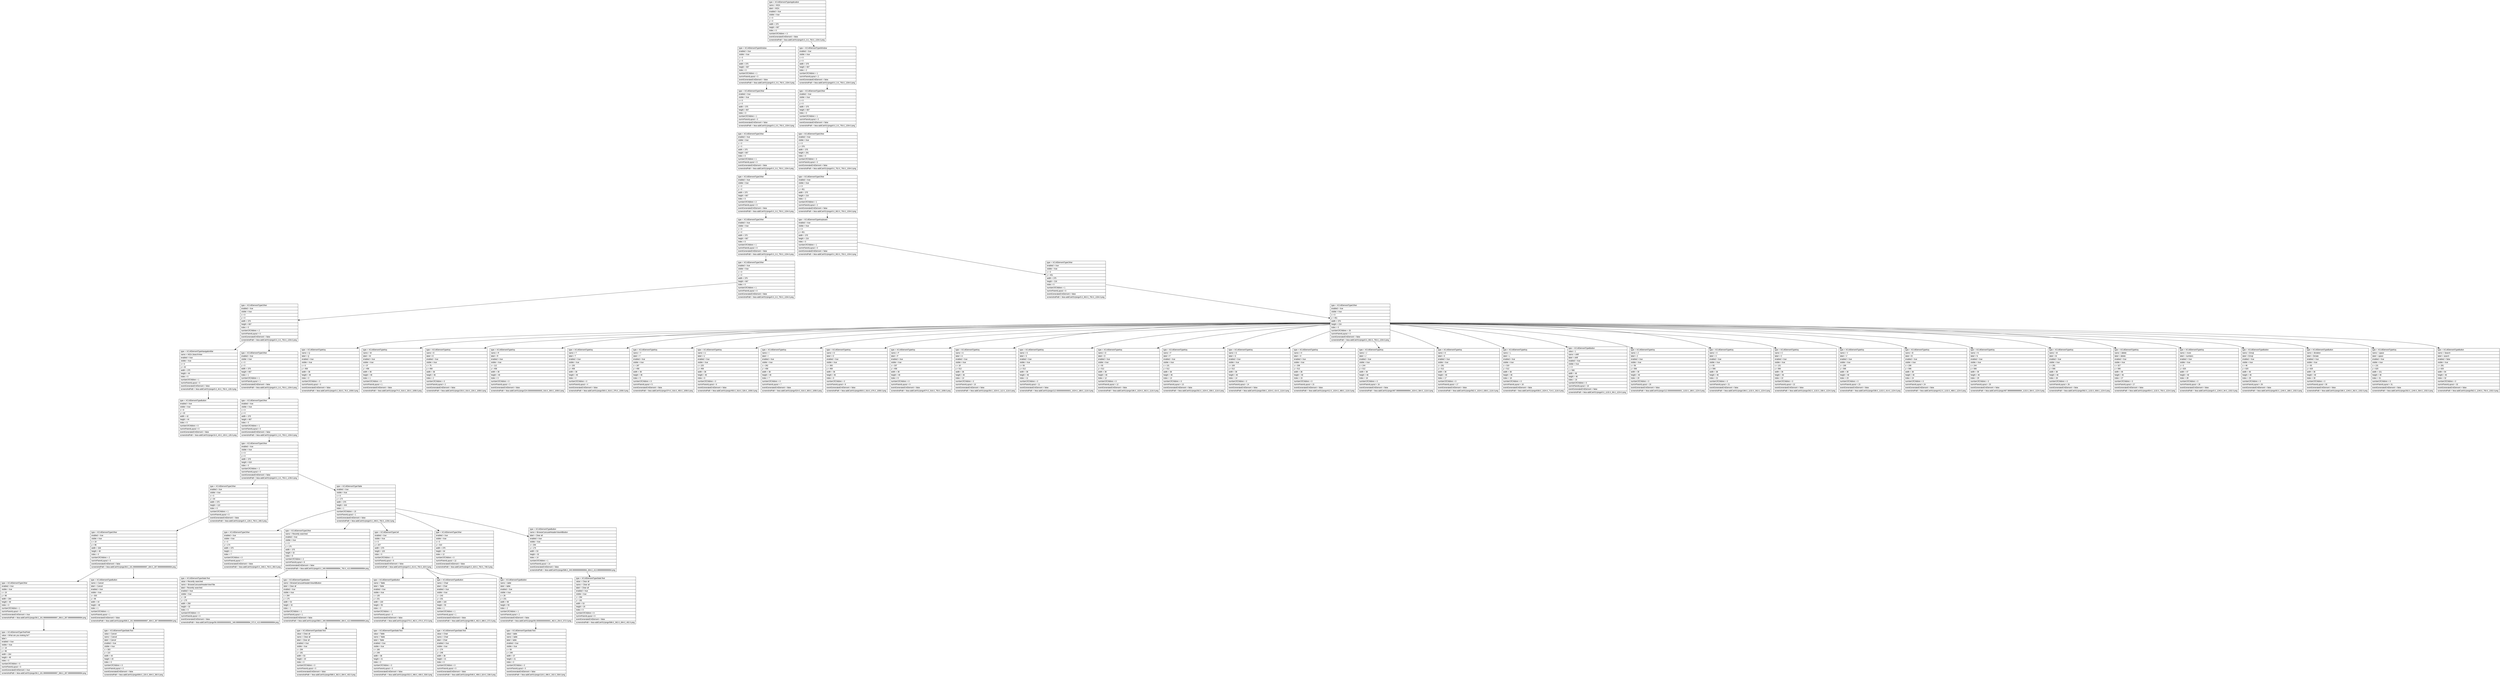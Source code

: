 digraph Layout {

	node [shape=record fontname=Arial];

	0	[label="{type = XCUIElementTypeApplication\l|name = IKEA\l|label = IKEA\l|enabled = true\l|visible = true\l|x = 0\l|y = 0\l|width = 375\l|height = 667\l|index = 0\l|numberOfChildren = 3\l|eventGeneratedOnElement = false \l|screenshotPath = ikea-addCart/S1/pngs/0.0_0.0_750.0_1334.0.png\l}"]
	1	[label="{type = XCUIElementTypeWindow\l|enabled = true\l|visible = true\l|x = 0\l|y = 0\l|width = 375\l|height = 667\l|index = 0\l|numberOfChildren = 1\l|numInParentLayout = 0\l|eventGeneratedOnElement = false \l|screenshotPath = ikea-addCart/S1/pngs/0.0_0.0_750.0_1334.0.png\l}"]
	2	[label="{type = XCUIElementTypeWindow\l|enabled = true\l|visible = true\l|x = 0\l|y = 0\l|width = 375\l|height = 667\l|index = 2\l|numberOfChildren = 1\l|numInParentLayout = 2\l|eventGeneratedOnElement = false \l|screenshotPath = ikea-addCart/S1/pngs/0.0_0.0_750.0_1334.0.png\l}"]
	3	[label="{type = XCUIElementTypeOther\l|enabled = true\l|visible = true\l|x = 0\l|y = 0\l|width = 375\l|height = 667\l|index = 0\l|numberOfChildren = 1\l|numInParentLayout = 0\l|eventGeneratedOnElement = false \l|screenshotPath = ikea-addCart/S1/pngs/0.0_0.0_750.0_1334.0.png\l}"]
	4	[label="{type = XCUIElementTypeOther\l|enabled = true\l|visible = true\l|x = 0\l|y = 0\l|width = 375\l|height = 667\l|index = 0\l|numberOfChildren = 1\l|numInParentLayout = 0\l|eventGeneratedOnElement = false \l|screenshotPath = ikea-addCart/S1/pngs/0.0_0.0_750.0_1334.0.png\l}"]
	5	[label="{type = XCUIElementTypeOther\l|enabled = true\l|visible = true\l|x = 0\l|y = 0\l|width = 375\l|height = 667\l|index = 0\l|numberOfChildren = 1\l|numInParentLayout = 0\l|eventGeneratedOnElement = false \l|screenshotPath = ikea-addCart/S1/pngs/0.0_0.0_750.0_1334.0.png\l}"]
	6	[label="{type = XCUIElementTypeOther\l|enabled = true\l|visible = true\l|x = 0\l|y = 376\l|width = 375\l|height = 291\l|index = 0\l|numberOfChildren = 3\l|numInParentLayout = 0\l|eventGeneratedOnElement = false \l|screenshotPath = ikea-addCart/S1/pngs/0.0_752.0_750.0_1334.0.png\l}"]
	7	[label="{type = XCUIElementTypeOther\l|enabled = true\l|visible = true\l|x = 0\l|y = 0\l|width = 375\l|height = 667\l|index = 0\l|numberOfChildren = 2\l|numInParentLayout = 0\l|eventGeneratedOnElement = false \l|screenshotPath = ikea-addCart/S1/pngs/0.0_0.0_750.0_1334.0.png\l}"]
	8	[label="{type = XCUIElementTypeOther\l|enabled = true\l|visible = true\l|x = 0\l|y = 451\l|width = 375\l|height = 216\l|index = 2\l|numberOfChildren = 1\l|numInParentLayout = 2\l|eventGeneratedOnElement = false \l|screenshotPath = ikea-addCart/S1/pngs/0.0_902.0_750.0_1334.0.png\l}"]
	9	[label="{type = XCUIElementTypeOther\l|enabled = true\l|visible = true\l|x = 0\l|y = 0\l|width = 375\l|height = 667\l|index = 0\l|numberOfChildren = 1\l|numInParentLayout = 0\l|eventGeneratedOnElement = false \l|screenshotPath = ikea-addCart/S1/pngs/0.0_0.0_750.0_1334.0.png\l}"]
	10	[label="{type = XCUIElementTypeKeyboard\l|enabled = true\l|visible = true\l|x = 0\l|y = 451\l|width = 375\l|height = 216\l|index = 0\l|numberOfChildren = 1\l|numInParentLayout = 0\l|eventGeneratedOnElement = false \l|screenshotPath = ikea-addCart/S1/pngs/0.0_902.0_750.0_1334.0.png\l}"]
	11	[label="{type = XCUIElementTypeOther\l|enabled = true\l|visible = true\l|x = 0\l|y = 0\l|width = 375\l|height = 667\l|index = 0\l|numberOfChildren = 1\l|numInParentLayout = 0\l|eventGeneratedOnElement = false \l|screenshotPath = ikea-addCart/S1/pngs/0.0_0.0_750.0_1334.0.png\l}"]
	12	[label="{type = XCUIElementTypeOther\l|enabled = true\l|visible = true\l|x = 0\l|y = 451\l|width = 375\l|height = 216\l|index = 0\l|numberOfChildren = 1\l|numInParentLayout = 0\l|eventGeneratedOnElement = false \l|screenshotPath = ikea-addCart/S1/pngs/0.0_902.0_750.0_1334.0.png\l}"]
	13	[label="{type = XCUIElementTypeOther\l|enabled = true\l|visible = true\l|x = 0\l|y = 0\l|width = 375\l|height = 667\l|index = 0\l|numberOfChildren = 2\l|numInParentLayout = 0\l|eventGeneratedOnElement = false \l|screenshotPath = ikea-addCart/S1/pngs/0.0_0.0_750.0_1334.0.png\l}"]
	14	[label="{type = XCUIElementTypeOther\l|enabled = true\l|visible = true\l|x = 0\l|y = 451\l|width = 375\l|height = 216\l|index = 0\l|numberOfChildren = 33\l|numInParentLayout = 0\l|eventGeneratedOnElement = false \l|screenshotPath = ikea-addCart/S1/pngs/0.0_902.0_750.0_1334.0.png\l}"]
	15	[label="{type = XCUIElementTypeNavigationBar\l|name = IKEA.SearchView\l|enabled = true\l|visible = true\l|x = 0\l|y = 20\l|width = 375\l|height = 44\l|index = 0\l|numberOfChildren = 1\l|numInParentLayout = 0\l|eventGeneratedOnElement = false \l|screenshotPath = ikea-addCart/S1/pngs/0.0_40.0_750.0_128.0.png\l}"]
	16	[label="{type = XCUIElementTypeOther\l|enabled = true\l|visible = true\l|x = 0\l|y = 0\l|width = 375\l|height = 667\l|index = 1\l|numberOfChildren = 1\l|numInParentLayout = 1\l|eventGeneratedOnElement = false \l|screenshotPath = ikea-addCart/S1/pngs/0.0_0.0_750.0_1334.0.png\l}"]
	17	[label="{type = XCUIElementTypeKey\l|name = Q\l|label = Q\l|enabled = true\l|visible = true\l|x = 0\l|y = 458\l|width = 38\l|height = 46\l|index = 0\l|numberOfChildren = 0\l|numInParentLayout = 0\l|eventGeneratedOnElement = false \l|screenshotPath = ikea-addCart/S1/pngs/0.0_916.0_76.0_1008.0.png\l}"]
	18	[label="{type = XCUIElementTypeKey\l|name = W\l|label = W\l|enabled = true\l|visible = true\l|x = 37\l|y = 458\l|width = 38\l|height = 46\l|index = 1\l|numberOfChildren = 0\l|numInParentLayout = 1\l|eventGeneratedOnElement = false \l|screenshotPath = ikea-addCart/S1/pngs/74.0_916.0_150.0_1008.0.png\l}"]
	19	[label="{type = XCUIElementTypeKey\l|name = E\l|label = E\l|enabled = true\l|visible = true\l|x = 75\l|y = 458\l|width = 38\l|height = 46\l|index = 2\l|numberOfChildren = 0\l|numInParentLayout = 2\l|eventGeneratedOnElement = false \l|screenshotPath = ikea-addCart/S1/pngs/150.0_916.0_226.0_1008.0.png\l}"]
	20	[label="{type = XCUIElementTypeKey\l|name = R\l|label = R\l|enabled = true\l|visible = true\l|x = 112\l|y = 458\l|width = 38\l|height = 46\l|index = 3\l|numberOfChildren = 0\l|numInParentLayout = 3\l|eventGeneratedOnElement = false \l|screenshotPath = ikea-addCart/S1/pngs/224.00000000000003_916.0_300.0_1008.0.png\l}"]
	21	[label="{type = XCUIElementTypeKey\l|name = T\l|label = T\l|enabled = true\l|visible = true\l|x = 150\l|y = 458\l|width = 38\l|height = 46\l|index = 4\l|numberOfChildren = 0\l|numInParentLayout = 4\l|eventGeneratedOnElement = false \l|screenshotPath = ikea-addCart/S1/pngs/300.0_916.0_376.0_1008.0.png\l}"]
	22	[label="{type = XCUIElementTypeKey\l|name = Y\l|label = Y\l|enabled = true\l|visible = true\l|x = 187\l|y = 458\l|width = 38\l|height = 46\l|index = 5\l|numberOfChildren = 0\l|numInParentLayout = 5\l|eventGeneratedOnElement = false \l|screenshotPath = ikea-addCart/S1/pngs/374.0_916.0_450.0_1008.0.png\l}"]
	23	[label="{type = XCUIElementTypeKey\l|name = U\l|label = U\l|enabled = true\l|visible = true\l|x = 225\l|y = 458\l|width = 38\l|height = 46\l|index = 6\l|numberOfChildren = 0\l|numInParentLayout = 6\l|eventGeneratedOnElement = false \l|screenshotPath = ikea-addCart/S1/pngs/450.0_916.0_526.0_1008.0.png\l}"]
	24	[label="{type = XCUIElementTypeKey\l|name = I\l|label = I\l|enabled = true\l|visible = true\l|x = 262\l|y = 458\l|width = 38\l|height = 46\l|index = 7\l|numberOfChildren = 0\l|numInParentLayout = 7\l|eventGeneratedOnElement = false \l|screenshotPath = ikea-addCart/S1/pngs/524.0_916.0_600.0_1008.0.png\l}"]
	25	[label="{type = XCUIElementTypeKey\l|name = O\l|label = O\l|enabled = true\l|visible = true\l|x = 300\l|y = 458\l|width = 38\l|height = 46\l|index = 8\l|numberOfChildren = 0\l|numInParentLayout = 8\l|eventGeneratedOnElement = false \l|screenshotPath = ikea-addCart/S1/pngs/600.0_916.0_676.0_1008.0.png\l}"]
	26	[label="{type = XCUIElementTypeKey\l|name = P\l|label = P\l|enabled = true\l|visible = true\l|x = 337\l|y = 458\l|width = 38\l|height = 46\l|index = 9\l|numberOfChildren = 0\l|numInParentLayout = 9\l|eventGeneratedOnElement = false \l|screenshotPath = ikea-addCart/S1/pngs/674.0_916.0_750.0_1008.0.png\l}"]
	27	[label="{type = XCUIElementTypeKey\l|name = A\l|label = A\l|enabled = true\l|visible = true\l|x = 18\l|y = 512\l|width = 38\l|height = 46\l|index = 10\l|numberOfChildren = 0\l|numInParentLayout = 10\l|eventGeneratedOnElement = false \l|screenshotPath = ikea-addCart/S1/pngs/36.0_1024.0_112.0_1116.0.png\l}"]
	28	[label="{type = XCUIElementTypeKey\l|name = S\l|label = S\l|enabled = true\l|visible = true\l|x = 56\l|y = 512\l|width = 38\l|height = 46\l|index = 11\l|numberOfChildren = 0\l|numInParentLayout = 11\l|eventGeneratedOnElement = false \l|screenshotPath = ikea-addCart/S1/pngs/112.00000000000001_1024.0_188.0_1116.0.png\l}"]
	29	[label="{type = XCUIElementTypeKey\l|name = D\l|label = D\l|enabled = true\l|visible = true\l|x = 93\l|y = 512\l|width = 38\l|height = 46\l|index = 12\l|numberOfChildren = 0\l|numInParentLayout = 12\l|eventGeneratedOnElement = false \l|screenshotPath = ikea-addCart/S1/pngs/186.0_1024.0_262.0_1116.0.png\l}"]
	30	[label="{type = XCUIElementTypeKey\l|name = F\l|label = F\l|enabled = true\l|visible = true\l|x = 131\l|y = 512\l|width = 38\l|height = 46\l|index = 13\l|numberOfChildren = 0\l|numInParentLayout = 13\l|eventGeneratedOnElement = false \l|screenshotPath = ikea-addCart/S1/pngs/262.0_1024.0_338.0_1116.0.png\l}"]
	31	[label="{type = XCUIElementTypeKey\l|name = G\l|label = G\l|enabled = true\l|visible = true\l|x = 169\l|y = 512\l|width = 38\l|height = 46\l|index = 14\l|numberOfChildren = 0\l|numInParentLayout = 14\l|eventGeneratedOnElement = false \l|screenshotPath = ikea-addCart/S1/pngs/338.0_1024.0_414.0_1116.0.png\l}"]
	32	[label="{type = XCUIElementTypeKey\l|name = H\l|label = H\l|enabled = true\l|visible = true\l|x = 206\l|y = 512\l|width = 38\l|height = 46\l|index = 15\l|numberOfChildren = 0\l|numInParentLayout = 15\l|eventGeneratedOnElement = false \l|screenshotPath = ikea-addCart/S1/pngs/412.0_1024.0_488.0_1116.0.png\l}"]
	33	[label="{type = XCUIElementTypeKey\l|name = J\l|label = J\l|enabled = true\l|visible = true\l|x = 244\l|y = 512\l|width = 38\l|height = 46\l|index = 16\l|numberOfChildren = 0\l|numInParentLayout = 16\l|eventGeneratedOnElement = false \l|screenshotPath = ikea-addCart/S1/pngs/487.99999999999994_1024.0_564.0_1116.0.png\l}"]
	34	[label="{type = XCUIElementTypeKey\l|name = K\l|label = K\l|enabled = true\l|visible = true\l|x = 281\l|y = 512\l|width = 38\l|height = 46\l|index = 17\l|numberOfChildren = 0\l|numInParentLayout = 17\l|eventGeneratedOnElement = false \l|screenshotPath = ikea-addCart/S1/pngs/562.0_1024.0_638.0_1116.0.png\l}"]
	35	[label="{type = XCUIElementTypeKey\l|name = L\l|label = L\l|enabled = true\l|visible = true\l|x = 319\l|y = 512\l|width = 38\l|height = 46\l|index = 18\l|numberOfChildren = 0\l|numInParentLayout = 18\l|eventGeneratedOnElement = false \l|screenshotPath = ikea-addCart/S1/pngs/638.0_1024.0_714.0_1116.0.png\l}"]
	36	[label="{type = XCUIElementTypeButton\l|value = 1\l|name = shift\l|label = shift\l|enabled = true\l|visible = true\l|x = 0\l|y = 566\l|width = 48\l|height = 46\l|index = 19\l|numberOfChildren = 0\l|numInParentLayout = 19\l|eventGeneratedOnElement = false \l|screenshotPath = ikea-addCart/S1/pngs/0.0_1132.0_96.0_1224.0.png\l}"]
	37	[label="{type = XCUIElementTypeKey\l|name = Z\l|label = Z\l|enabled = true\l|visible = true\l|x = 56\l|y = 566\l|width = 38\l|height = 46\l|index = 20\l|numberOfChildren = 0\l|numInParentLayout = 20\l|eventGeneratedOnElement = false \l|screenshotPath = ikea-addCart/S1/pngs/112.00000000000001_1132.0_188.0_1224.0.png\l}"]
	38	[label="{type = XCUIElementTypeKey\l|name = X\l|label = X\l|enabled = true\l|visible = true\l|x = 93\l|y = 566\l|width = 38\l|height = 46\l|index = 21\l|numberOfChildren = 0\l|numInParentLayout = 21\l|eventGeneratedOnElement = false \l|screenshotPath = ikea-addCart/S1/pngs/186.0_1132.0_262.0_1224.0.png\l}"]
	39	[label="{type = XCUIElementTypeKey\l|name = C\l|label = C\l|enabled = true\l|visible = true\l|x = 131\l|y = 566\l|width = 38\l|height = 46\l|index = 22\l|numberOfChildren = 0\l|numInParentLayout = 22\l|eventGeneratedOnElement = false \l|screenshotPath = ikea-addCart/S1/pngs/262.0_1132.0_338.0_1224.0.png\l}"]
	40	[label="{type = XCUIElementTypeKey\l|name = V\l|label = V\l|enabled = true\l|visible = true\l|x = 169\l|y = 566\l|width = 38\l|height = 46\l|index = 23\l|numberOfChildren = 0\l|numInParentLayout = 23\l|eventGeneratedOnElement = false \l|screenshotPath = ikea-addCart/S1/pngs/338.0_1132.0_414.0_1224.0.png\l}"]
	41	[label="{type = XCUIElementTypeKey\l|name = B\l|label = B\l|enabled = true\l|visible = true\l|x = 206\l|y = 566\l|width = 38\l|height = 46\l|index = 24\l|numberOfChildren = 0\l|numInParentLayout = 24\l|eventGeneratedOnElement = false \l|screenshotPath = ikea-addCart/S1/pngs/412.0_1132.0_488.0_1224.0.png\l}"]
	42	[label="{type = XCUIElementTypeKey\l|name = N\l|label = N\l|enabled = true\l|visible = true\l|x = 244\l|y = 566\l|width = 38\l|height = 46\l|index = 25\l|numberOfChildren = 0\l|numInParentLayout = 25\l|eventGeneratedOnElement = false \l|screenshotPath = ikea-addCart/S1/pngs/487.99999999999994_1132.0_564.0_1224.0.png\l}"]
	43	[label="{type = XCUIElementTypeKey\l|name = M\l|label = M\l|enabled = true\l|visible = true\l|x = 281\l|y = 566\l|width = 38\l|height = 46\l|index = 26\l|numberOfChildren = 0\l|numInParentLayout = 26\l|eventGeneratedOnElement = false \l|screenshotPath = ikea-addCart/S1/pngs/562.0_1132.0_638.0_1224.0.png\l}"]
	44	[label="{type = XCUIElementTypeKey\l|name = delete\l|label = delete\l|enabled = true\l|visible = true\l|x = 327\l|y = 566\l|width = 48\l|height = 46\l|index = 27\l|numberOfChildren = 0\l|numInParentLayout = 27\l|eventGeneratedOnElement = false \l|screenshotPath = ikea-addCart/S1/pngs/654.0_1132.0_750.0_1224.0.png\l}"]
	45	[label="{type = XCUIElementTypeKey\l|name = more\l|label = numbers\l|enabled = true\l|visible = true\l|x = 0\l|y = 620\l|width = 47\l|height = 46\l|index = 28\l|numberOfChildren = 0\l|numInParentLayout = 28\l|eventGeneratedOnElement = false \l|screenshotPath = ikea-addCart/S1/pngs/0.0_1240.0_94.0_1332.0.png\l}"]
	46	[label="{type = XCUIElementTypeButton\l|name = Emoji\l|label = Emoji\l|enabled = true\l|visible = true\l|x = 46\l|y = 620\l|width = 48\l|height = 46\l|index = 29\l|numberOfChildren = 0\l|numInParentLayout = 29\l|eventGeneratedOnElement = false \l|screenshotPath = ikea-addCart/S1/pngs/92.0_1240.0_188.0_1332.0.png\l}"]
	47	[label="{type = XCUIElementTypeButton\l|name = dictation\l|label = Dictate\l|enabled = true\l|visible = true\l|x = 93\l|y = 620\l|width = 38\l|height = 46\l|index = 30\l|numberOfChildren = 0\l|numInParentLayout = 30\l|eventGeneratedOnElement = false \l|screenshotPath = ikea-addCart/S1/pngs/186.0_1240.0_262.0_1332.0.png\l}"]
	48	[label="{type = XCUIElementTypeKey\l|name = space\l|label = space\l|enabled = true\l|visible = true\l|x = 131\l|y = 620\l|width = 151\l|height = 46\l|index = 31\l|numberOfChildren = 0\l|numInParentLayout = 31\l|eventGeneratedOnElement = false \l|screenshotPath = ikea-addCart/S1/pngs/262.0_1240.0_564.0_1332.0.png\l}"]
	49	[label="{type = XCUIElementTypeButton\l|name = Search\l|label = search\l|enabled = false\l|visible = true\l|x = 281\l|y = 620\l|width = 94\l|height = 46\l|index = 32\l|numberOfChildren = 0\l|numInParentLayout = 32\l|eventGeneratedOnElement = false \l|screenshotPath = ikea-addCart/S1/pngs/562.0_1240.0_750.0_1332.0.png\l}"]
	50	[label="{type = XCUIElementTypeButton\l|enabled = true\l|visible = true\l|x = 8\l|y = 20\l|width = 42\l|height = 44\l|index = 0\l|numberOfChildren = 0\l|numInParentLayout = 0\l|eventGeneratedOnElement = false \l|screenshotPath = ikea-addCart/S1/pngs/16.0_40.0_100.0_128.0.png\l}"]
	51	[label="{type = XCUIElementTypeOther\l|enabled = true\l|visible = true\l|x = 0\l|y = 0\l|width = 375\l|height = 667\l|index = 0\l|numberOfChildren = 1\l|numInParentLayout = 0\l|eventGeneratedOnElement = false \l|screenshotPath = ikea-addCart/S1/pngs/0.0_0.0_750.0_1334.0.png\l}"]
	52	[label="{type = XCUIElementTypeOther\l|enabled = true\l|visible = true\l|x = 0\l|y = 0\l|width = 375\l|height = 618\l|index = 0\l|numberOfChildren = 2\l|numInParentLayout = 0\l|eventGeneratedOnElement = false \l|screenshotPath = ikea-addCart/S1/pngs/0.0_0.0_750.0_1236.0.png\l}"]
	53	[label="{type = XCUIElementTypeOther\l|enabled = true\l|visible = true\l|x = 0\l|y = 64\l|width = 375\l|height = 110\l|index = 0\l|numberOfChildren = 1\l|numInParentLayout = 0\l|eventGeneratedOnElement = false \l|screenshotPath = ikea-addCart/S1/pngs/0.0_128.0_750.0_348.0.png\l}"]
	54	[label="{type = XCUIElementTypeTable\l|enabled = true\l|visible = true\l|x = 0\l|y = 174\l|width = 375\l|height = 444\l|index = 1\l|numberOfChildren = 15\l|numInParentLayout = 1\l|eventGeneratedOnElement = false \l|screenshotPath = ikea-addCart/S1/pngs/0.0_348.0_750.0_1236.0.png\l}"]
	55	[label="{type = XCUIElementTypeOther\l|enabled = true\l|visible = true\l|x = 19\l|y = 96\l|width = 328\l|height = 48\l|index = 0\l|numberOfChildren = 2\l|numInParentLayout = 0\l|eventGeneratedOnElement = false \l|screenshotPath = ikea-addCart/S1/pngs/38.0_191.99999999999997_694.0_287.99999999999994.png\l}"]
	56	[label="{type = XCUIElementTypeOther\l|enabled = true\l|visible = true\l|x = 0\l|y = 174\l|width = 375\l|height = 1\l|index = 7\l|numberOfChildren = 0\l|numInParentLayout = 7\l|eventGeneratedOnElement = false \l|screenshotPath = ikea-addCart/S1/pngs/0.0_348.0_750.0_350.0.png\l}"]
	57	[label="{type = XCUIElementTypeOther\l|name = Recently searched\l|enabled = true\l|visible = true\l|x = 0\l|y = 175\l|width = 375\l|height = 32\l|index = 8\l|numberOfChildren = 2\l|numInParentLayout = 8\l|eventGeneratedOnElement = false \l|screenshotPath = ikea-addCart/S1/pngs/0.0_349.99999999999994_750.0_413.99999999999994.png\l}"]
	58	[label="{type = XCUIElementTypeCell\l|enabled = true\l|visible = true\l|x = 0\l|y = 207\l|width = 375\l|height = 103\l|index = 9\l|numberOfChildren = 3\l|numInParentLayout = 9\l|eventGeneratedOnElement = false \l|screenshotPath = ikea-addCart/S1/pngs/0.0_414.0_750.0_620.0.png\l}"]
	59	[label="{type = XCUIElementTypeOther\l|enabled = true\l|visible = true\l|x = 0\l|y = 310\l|width = 375\l|height = 64\l|index = 12\l|numberOfChildren = 0\l|numInParentLayout = 12\l|eventGeneratedOnElement = false \l|screenshotPath = ikea-addCart/S1/pngs/0.0_620.0_750.0_748.0.png\l}"]
	60	[label="{type = XCUIElementTypeButton\l|name = BrowseCarouselHeaderViewAllButton\l|label = Clear all\l|enabled = true\l|visible = true\l|x = 294\l|y = 175\l|width = 53\l|height = 32\l|index = 14\l|numberOfChildren = 1\l|numInParentLayout = 14\l|eventGeneratedOnElement = false \l|screenshotPath = ikea-addCart/S1/pngs/588.0_349.99999999999994_694.0_413.99999999999994.png\l}"]
	61	[label="{type = XCUIElementTypeOther\l|enabled = true\l|visible = true\l|x = 19\l|y = 96\l|width = 264\l|height = 48\l|index = 0\l|numberOfChildren = 1\l|numInParentLayout = 0\l|eventGeneratedOnElement = true \l|screenshotPath = ikea-addCart/S1/pngs/38.0_191.99999999999997_566.0_287.99999999999994.png\l}"]
	62	[label="{type = XCUIElementTypeButton\l|name = Cancel\l|label = Cancel\l|enabled = true\l|visible = true\l|x = 303\l|y = 96\l|width = 44\l|height = 48\l|index = 1\l|numberOfChildren = 1\l|numInParentLayout = 1\l|eventGeneratedOnElement = false \l|screenshotPath = ikea-addCart/S1/pngs/606.0_191.99999999999997_694.0_287.99999999999994.png\l}"]
	63	[label="{type = XCUIElementTypeStaticText\l|value = Recently searched\l|name = BrowseCarouselHeaderViewTitle\l|label = Recently searched\l|enabled = true\l|visible = true\l|x = 28\l|y = 175\l|width = 258\l|height = 32\l|index = 0\l|numberOfChildren = 0\l|numInParentLayout = 0\l|eventGeneratedOnElement = false \l|screenshotPath = ikea-addCart/S1/pngs/56.00000000000001_349.99999999999994_572.0_413.99999999999994.png\l}"]
	64	[label="{type = XCUIElementTypeButton\l|name = BrowseCarouselHeaderViewAllButton\l|label = Clear all\l|enabled = true\l|visible = true\l|x = 294\l|y = 175\l|width = 53\l|height = 32\l|index = 1\l|numberOfChildren = 1\l|numInParentLayout = 1\l|eventGeneratedOnElement = false \l|screenshotPath = ikea-addCart/S1/pngs/588.0_349.99999999999994_694.0_413.99999999999994.png\l}"]
	65	[label="{type = XCUIElementTypeButton\l|name = Table\l|label = Table\l|enabled = true\l|visible = true\l|x = 135\l|y = 231\l|width = 100\l|height = 55\l|index = 0\l|numberOfChildren = 1\l|numInParentLayout = 0\l|eventGeneratedOnElement = false \l|screenshotPath = ikea-addCart/S1/pngs/270.0_462.0_470.0_572.0.png\l}"]
	66	[label="{type = XCUIElementTypeButton\l|name = Chair\l|label = Chair\l|enabled = true\l|visible = true\l|x = 243\l|y = 231\l|width = 100\l|height = 55\l|index = 1\l|numberOfChildren = 1\l|numInParentLayout = 1\l|eventGeneratedOnElement = false \l|screenshotPath = ikea-addCart/S1/pngs/486.0_462.0_686.0_572.0.png\l}"]
	67	[label="{type = XCUIElementTypeButton\l|name = table\l|label = table\l|enabled = true\l|visible = true\l|x = 28\l|y = 231\l|width = 99\l|height = 55\l|index = 2\l|numberOfChildren = 1\l|numInParentLayout = 2\l|eventGeneratedOnElement = false \l|screenshotPath = ikea-addCart/S1/pngs/56.00000000000001_462.0_254.0_572.0.png\l}"]
	68	[label="{type = XCUIElementTypeStaticText\l|value = Clear all\l|name = Clear all\l|label = Clear all\l|enabled = true\l|visible = true\l|x = 294\l|y = 181\l|width = 53\l|height = 20\l|index = 0\l|numberOfChildren = 0\l|numInParentLayout = 0\l|eventGeneratedOnElement = false \l|screenshotPath = ikea-addCart/S1/pngs/588.0_362.0_694.0_402.0.png\l}"]
	69	[label="{type = XCUIElementTypeTextField\l|value = What are you looking for?\l|label = \l|enabled = true\l|visible = true\l|x = 19\l|y = 96\l|width = 264\l|height = 48\l|index = 0\l|numberOfChildren = 0\l|numInParentLayout = 0\l|eventGeneratedOnElement = true \l|screenshotPath = ikea-addCart/S1/pngs/38.0_191.99999999999997_566.0_287.99999999999994.png\l}"]
	70	[label="{type = XCUIElementTypeStaticText\l|value = Cancel\l|name = Cancel\l|label = Cancel\l|enabled = true\l|visible = true\l|x = 303\l|y = 110\l|width = 44\l|height = 20\l|index = 0\l|numberOfChildren = 0\l|numInParentLayout = 0\l|eventGeneratedOnElement = false \l|screenshotPath = ikea-addCart/S1/pngs/606.0_220.0_694.0_260.0.png\l}"]
	71	[label="{type = XCUIElementTypeStaticText\l|value = Clear all\l|name = Clear all\l|label = Clear all\l|enabled = true\l|visible = true\l|x = 294\l|y = 181\l|width = 53\l|height = 20\l|index = 0\l|numberOfChildren = 0\l|numInParentLayout = 0\l|eventGeneratedOnElement = false \l|screenshotPath = ikea-addCart/S1/pngs/588.0_362.0_694.0_402.0.png\l}"]
	72	[label="{type = XCUIElementTypeStaticText\l|value = Table\l|name = Table\l|label = Table\l|enabled = true\l|visible = true\l|x = 166\l|y = 248\l|width = 38\l|height = 21\l|index = 0\l|numberOfChildren = 0\l|numInParentLayout = 0\l|eventGeneratedOnElement = false \l|screenshotPath = ikea-addCart/S1/pngs/332.0_496.0_408.0_538.0.png\l}"]
	73	[label="{type = XCUIElementTypeStaticText\l|value = Chair\l|name = Chair\l|label = Chair\l|enabled = true\l|visible = true\l|x = 274\l|y = 248\l|width = 38\l|height = 21\l|index = 0\l|numberOfChildren = 0\l|numInParentLayout = 0\l|eventGeneratedOnElement = false \l|screenshotPath = ikea-addCart/S1/pngs/548.0_496.0_624.0_538.0.png\l}"]
	74	[label="{type = XCUIElementTypeStaticText\l|value = table\l|name = table\l|label = table\l|enabled = true\l|visible = true\l|x = 59\l|y = 248\l|width = 37\l|height = 21\l|index = 0\l|numberOfChildren = 0\l|numInParentLayout = 0\l|eventGeneratedOnElement = false \l|screenshotPath = ikea-addCart/S1/pngs/118.0_496.0_192.0_538.0.png\l}"]


	0 -> 1
	0 -> 2
	1 -> 3
	2 -> 4
	3 -> 5
	4 -> 6
	5 -> 7
	6 -> 8
	7 -> 9
	8 -> 10
	9 -> 11
	10 -> 12
	11 -> 13
	12 -> 14
	13 -> 15
	13 -> 16
	14 -> 17
	14 -> 18
	14 -> 19
	14 -> 20
	14 -> 21
	14 -> 22
	14 -> 23
	14 -> 24
	14 -> 25
	14 -> 26
	14 -> 27
	14 -> 28
	14 -> 29
	14 -> 30
	14 -> 31
	14 -> 32
	14 -> 33
	14 -> 34
	14 -> 35
	14 -> 36
	14 -> 37
	14 -> 38
	14 -> 39
	14 -> 40
	14 -> 41
	14 -> 42
	14 -> 43
	14 -> 44
	14 -> 45
	14 -> 46
	14 -> 47
	14 -> 48
	14 -> 49
	15 -> 50
	16 -> 51
	51 -> 52
	52 -> 53
	52 -> 54
	53 -> 55
	54 -> 56
	54 -> 57
	54 -> 58
	54 -> 59
	54 -> 60
	55 -> 61
	55 -> 62
	57 -> 63
	57 -> 64
	58 -> 65
	58 -> 66
	58 -> 67
	60 -> 68
	61 -> 69
	62 -> 70
	64 -> 71
	65 -> 72
	66 -> 73
	67 -> 74


}